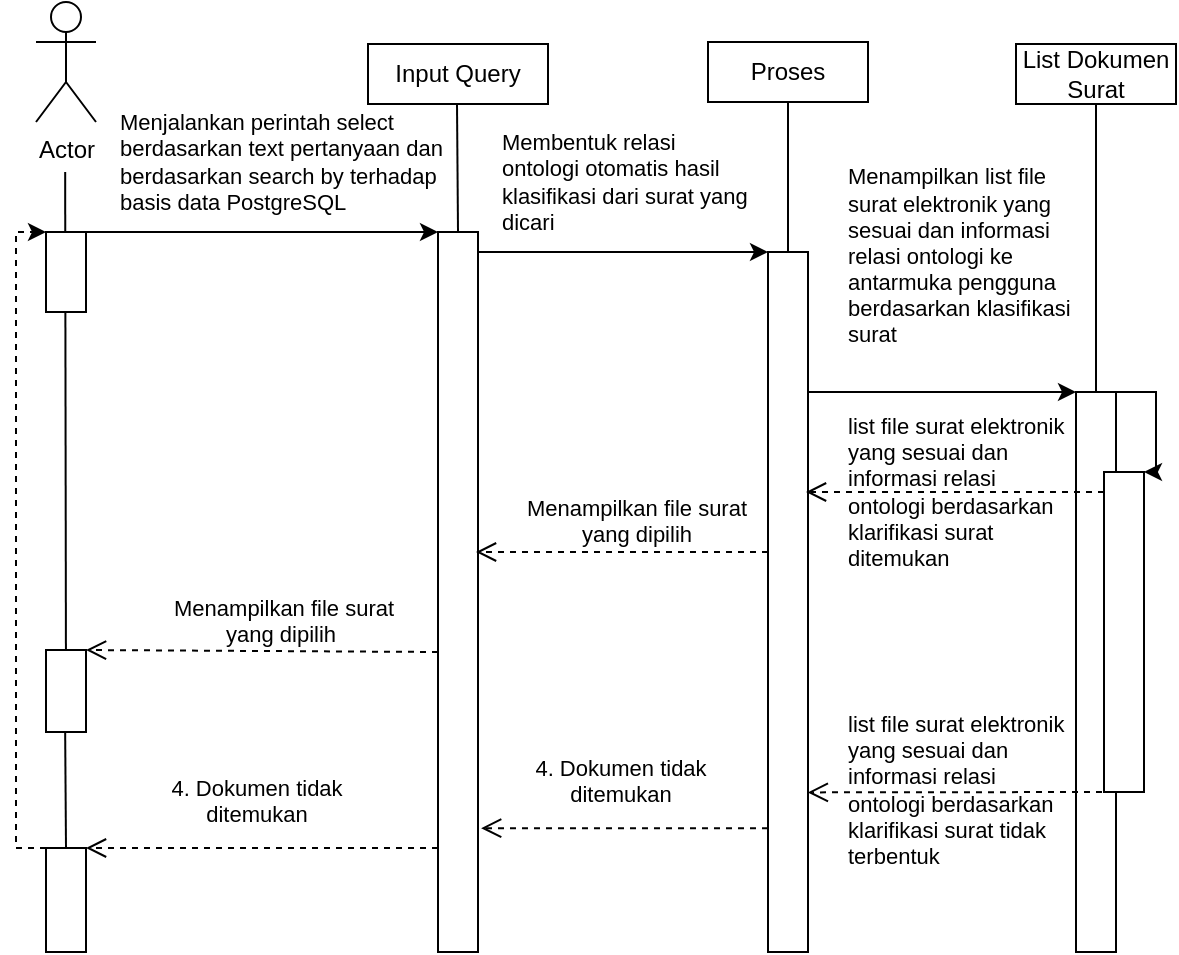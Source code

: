 <mxfile version="15.5.9" type="device"><diagram id="zesk14nDaPoymEWDxcuJ" name="Page-1"><mxGraphModel dx="925" dy="513" grid="1" gridSize="10" guides="1" tooltips="1" connect="1" arrows="1" fold="1" page="1" pageScale="1" pageWidth="850" pageHeight="1100" math="0" shadow="0"><root><mxCell id="0"/><mxCell id="1" parent="0"/><mxCell id="AhJHiFShqgi91BKzVh46-2" value="Input Query" style="rounded=0;whiteSpace=wrap;html=1;" vertex="1" parent="1"><mxGeometry x="356" y="366" width="90" height="30" as="geometry"/></mxCell><mxCell id="AhJHiFShqgi91BKzVh46-3" value="Proses" style="rounded=0;whiteSpace=wrap;html=1;" vertex="1" parent="1"><mxGeometry x="526" y="365" width="80" height="30" as="geometry"/></mxCell><mxCell id="AhJHiFShqgi91BKzVh46-4" value="List Dokumen Surat" style="rounded=0;whiteSpace=wrap;html=1;" vertex="1" parent="1"><mxGeometry x="680" y="366" width="80" height="30" as="geometry"/></mxCell><mxCell id="AhJHiFShqgi91BKzVh46-6" value="" style="rounded=0;whiteSpace=wrap;html=1;" vertex="1" parent="1"><mxGeometry x="391" y="460" width="20" height="360" as="geometry"/></mxCell><mxCell id="AhJHiFShqgi91BKzVh46-8" value="" style="rounded=0;whiteSpace=wrap;html=1;" vertex="1" parent="1"><mxGeometry x="556" y="470" width="20" height="350" as="geometry"/></mxCell><mxCell id="AhJHiFShqgi91BKzVh46-36" style="edgeStyle=orthogonalEdgeStyle;rounded=0;orthogonalLoop=1;jettySize=auto;html=1;exitX=1;exitY=0;exitDx=0;exitDy=0;entryX=1;entryY=0;entryDx=0;entryDy=0;" edge="1" parent="1" source="AhJHiFShqgi91BKzVh46-9" target="AhJHiFShqgi91BKzVh46-24"><mxGeometry relative="1" as="geometry"><mxPoint x="750" y="560" as="targetPoint"/><Array as="points"><mxPoint x="750" y="540"/><mxPoint x="750" y="580"/></Array></mxGeometry></mxCell><mxCell id="AhJHiFShqgi91BKzVh46-9" value="" style="rounded=0;whiteSpace=wrap;html=1;" vertex="1" parent="1"><mxGeometry x="710" y="540" width="20" height="280" as="geometry"/></mxCell><mxCell id="AhJHiFShqgi91BKzVh46-10" value="" style="endArrow=none;html=1;rounded=0;exitX=0.5;exitY=1;exitDx=0;exitDy=0;entryX=0.5;entryY=0;entryDx=0;entryDy=0;" edge="1" parent="1" source="AhJHiFShqgi91BKzVh46-3" target="AhJHiFShqgi91BKzVh46-8"><mxGeometry width="50" height="50" relative="1" as="geometry"><mxPoint x="496" y="720" as="sourcePoint"/><mxPoint x="586" y="590" as="targetPoint"/></mxGeometry></mxCell><mxCell id="AhJHiFShqgi91BKzVh46-11" value="" style="endArrow=none;html=1;rounded=0;exitX=0.5;exitY=1;exitDx=0;exitDy=0;entryX=0.5;entryY=0;entryDx=0;entryDy=0;" edge="1" parent="1" source="AhJHiFShqgi91BKzVh46-4"><mxGeometry width="50" height="50" relative="1" as="geometry"><mxPoint x="709.5" y="395.0" as="sourcePoint"/><mxPoint x="720" y="540" as="targetPoint"/></mxGeometry></mxCell><mxCell id="AhJHiFShqgi91BKzVh46-12" value="" style="endArrow=none;html=1;rounded=0;exitX=0.5;exitY=1;exitDx=0;exitDy=0;entryX=0.5;entryY=0;entryDx=0;entryDy=0;" edge="1" parent="1" target="AhJHiFShqgi91BKzVh46-6"><mxGeometry width="50" height="50" relative="1" as="geometry"><mxPoint x="400.5" y="396" as="sourcePoint"/><mxPoint x="401" y="470" as="targetPoint"/></mxGeometry></mxCell><mxCell id="AhJHiFShqgi91BKzVh46-15" value="Menjalankan perintah select berdasarkan text pertanyaan dan berdasarkan search by terhadap basis data PostgreSQL" style="text;html=1;strokeColor=none;fillColor=none;align=left;verticalAlign=middle;whiteSpace=wrap;rounded=0;fontSize=11;" vertex="1" parent="1"><mxGeometry x="230" y="410" width="165" height="30" as="geometry"/></mxCell><mxCell id="AhJHiFShqgi91BKzVh46-16" value="&lt;div style=&quot;font-size: 11px&quot;&gt;Menampilkan list file surat elektronik yang sesuai dan informasi relasi ontologi ke antarmuka pengguna berdasarkan klasifikasi surat&lt;/div&gt;" style="text;html=1;strokeColor=none;fillColor=none;align=left;verticalAlign=middle;whiteSpace=wrap;rounded=0;fontSize=11;" vertex="1" parent="1"><mxGeometry x="594" y="457" width="116" height="30" as="geometry"/></mxCell><mxCell id="AhJHiFShqgi91BKzVh46-18" value="" style="endArrow=none;html=1;rounded=0;startArrow=none;" edge="1" parent="1" source="AhJHiFShqgi91BKzVh46-43"><mxGeometry width="50" height="50" relative="1" as="geometry"><mxPoint x="204.58" y="770" as="sourcePoint"/><mxPoint x="204.58" y="430" as="targetPoint"/><Array as="points"/></mxGeometry></mxCell><mxCell id="AhJHiFShqgi91BKzVh46-20" value="" style="endArrow=classic;html=1;rounded=0;" edge="1" parent="1"><mxGeometry width="50" height="50" relative="1" as="geometry"><mxPoint x="205" y="460" as="sourcePoint"/><mxPoint x="391" y="460" as="targetPoint"/><Array as="points"/></mxGeometry></mxCell><mxCell id="AhJHiFShqgi91BKzVh46-21" value="" style="endArrow=classic;html=1;rounded=0;entryX=0;entryY=0;entryDx=0;entryDy=0;" edge="1" parent="1" target="AhJHiFShqgi91BKzVh46-8"><mxGeometry width="50" height="50" relative="1" as="geometry"><mxPoint x="411" y="470" as="sourcePoint"/><mxPoint x="521" y="470" as="targetPoint"/><Array as="points"/></mxGeometry></mxCell><mxCell id="AhJHiFShqgi91BKzVh46-22" value="" style="endArrow=classic;html=1;rounded=0;" edge="1" parent="1"><mxGeometry width="50" height="50" relative="1" as="geometry"><mxPoint x="576" y="540" as="sourcePoint"/><mxPoint x="710" y="540" as="targetPoint"/><Array as="points"/></mxGeometry></mxCell><mxCell id="AhJHiFShqgi91BKzVh46-23" value="&lt;div style=&quot;font-size: 11px&quot;&gt;&lt;span style=&quot;font-size: 11px&quot;&gt;Membentuk relasi ontologi otomatis hasil klasifikasi dari surat yang dicari&lt;/span&gt;&lt;/div&gt;" style="text;html=1;strokeColor=none;fillColor=none;align=left;verticalAlign=middle;whiteSpace=wrap;rounded=0;fontSize=11;" vertex="1" parent="1"><mxGeometry x="421" y="420" width="130" height="30" as="geometry"/></mxCell><mxCell id="AhJHiFShqgi91BKzVh46-24" value="" style="rounded=0;whiteSpace=wrap;html=1;" vertex="1" parent="1"><mxGeometry x="724" y="580" width="20" height="160" as="geometry"/></mxCell><mxCell id="AhJHiFShqgi91BKzVh46-25" value="4. Dokumen tidak &lt;br&gt;ditemukan" style="html=1;verticalAlign=bottom;endArrow=open;dashed=1;endSize=8;rounded=0;fontSize=11;entryX=1.078;entryY=0.828;entryDx=0;entryDy=0;entryPerimeter=0;" edge="1" parent="1" target="AhJHiFShqgi91BKzVh46-6"><mxGeometry x="0.041" y="-8" relative="1" as="geometry"><mxPoint x="556" y="758.17" as="sourcePoint"/><mxPoint x="420" y="758" as="targetPoint"/><mxPoint as="offset"/></mxGeometry></mxCell><mxCell id="AhJHiFShqgi91BKzVh46-27" value="" style="html=1;verticalAlign=bottom;endArrow=open;dashed=1;endSize=8;rounded=0;fontSize=11;exitX=0.25;exitY=1;exitDx=0;exitDy=0;entryX=0.995;entryY=0.772;entryDx=0;entryDy=0;entryPerimeter=0;" edge="1" parent="1" source="AhJHiFShqgi91BKzVh46-24" target="AhJHiFShqgi91BKzVh46-8"><mxGeometry x="0.171" relative="1" as="geometry"><mxPoint x="709" y="600" as="sourcePoint"/><mxPoint x="580" y="740" as="targetPoint"/><mxPoint as="offset"/></mxGeometry></mxCell><mxCell id="AhJHiFShqgi91BKzVh46-31" value="Actor" style="shape=umlActor;verticalLabelPosition=bottom;verticalAlign=top;html=1;" vertex="1" parent="1"><mxGeometry x="190" y="345" width="30" height="60" as="geometry"/></mxCell><mxCell id="AhJHiFShqgi91BKzVh46-39" value="Menampilkan file surat &lt;br&gt;yang dipilih" style="html=1;verticalAlign=bottom;endArrow=open;dashed=1;endSize=8;rounded=0;fontSize=11;exitX=0.25;exitY=1;exitDx=0;exitDy=0;" edge="1" parent="1"><mxGeometry x="-0.096" relative="1" as="geometry"><mxPoint x="556" y="620" as="sourcePoint"/><mxPoint x="410" y="620" as="targetPoint"/><mxPoint as="offset"/></mxGeometry></mxCell><mxCell id="AhJHiFShqgi91BKzVh46-40" value="&amp;nbsp;Menampilkan file surat &lt;br&gt;yang dipilih" style="html=1;verticalAlign=bottom;endArrow=open;dashed=1;endSize=8;rounded=0;fontSize=11;exitX=0.25;exitY=1;exitDx=0;exitDy=0;entryX=1;entryY=0;entryDx=0;entryDy=0;" edge="1" parent="1" target="AhJHiFShqgi91BKzVh46-43"><mxGeometry x="-0.096" relative="1" as="geometry"><mxPoint x="391" y="670" as="sourcePoint"/><mxPoint x="210" y="670" as="targetPoint"/><mxPoint as="offset"/></mxGeometry></mxCell><mxCell id="AhJHiFShqgi91BKzVh46-42" value="" style="rounded=0;whiteSpace=wrap;html=1;" vertex="1" parent="1"><mxGeometry x="195" y="460" width="20" height="40" as="geometry"/></mxCell><mxCell id="AhJHiFShqgi91BKzVh46-43" value="" style="rounded=0;whiteSpace=wrap;html=1;" vertex="1" parent="1"><mxGeometry x="195" y="669" width="20" height="41" as="geometry"/></mxCell><mxCell id="AhJHiFShqgi91BKzVh46-45" value="&lt;div style=&quot;font-size: 11px&quot;&gt;list file surat elektronik yang sesuai dan informasi relasi ontologi berdasarkan klarifikasi surat ditemukan&lt;/div&gt;" style="text;html=1;strokeColor=none;fillColor=none;align=left;verticalAlign=middle;whiteSpace=wrap;rounded=0;fontSize=11;" vertex="1" parent="1"><mxGeometry x="594" y="555" width="116" height="70" as="geometry"/></mxCell><mxCell id="AhJHiFShqgi91BKzVh46-47" value="" style="html=1;verticalAlign=bottom;endArrow=open;dashed=1;endSize=8;rounded=0;fontSize=11;exitX=0.25;exitY=1;exitDx=0;exitDy=0;" edge="1" parent="1"><mxGeometry x="0.171" relative="1" as="geometry"><mxPoint x="724" y="590" as="sourcePoint"/><mxPoint x="575" y="590" as="targetPoint"/><mxPoint as="offset"/></mxGeometry></mxCell><mxCell id="AhJHiFShqgi91BKzVh46-48" value="&lt;div style=&quot;font-size: 11px&quot;&gt;list file surat elektronik yang sesuai dan informasi relasi ontologi berdasarkan klarifikasi surat tidak terbentuk&lt;/div&gt;" style="text;html=1;strokeColor=none;fillColor=none;align=left;verticalAlign=middle;whiteSpace=wrap;rounded=0;fontSize=11;" vertex="1" parent="1"><mxGeometry x="594" y="704" width="116" height="70" as="geometry"/></mxCell><mxCell id="AhJHiFShqgi91BKzVh46-49" value="4. Dokumen tidak &lt;br&gt;ditemukan" style="html=1;verticalAlign=bottom;endArrow=open;dashed=1;endSize=8;rounded=0;fontSize=11;entryX=1;entryY=0;entryDx=0;entryDy=0;" edge="1" parent="1" target="AhJHiFShqgi91BKzVh46-50"><mxGeometry x="0.041" y="-8" relative="1" as="geometry"><mxPoint x="391" y="768" as="sourcePoint"/><mxPoint x="220" y="770" as="targetPoint"/><mxPoint as="offset"/></mxGeometry></mxCell><mxCell id="AhJHiFShqgi91BKzVh46-54" style="edgeStyle=orthogonalEdgeStyle;rounded=0;orthogonalLoop=1;jettySize=auto;html=1;exitX=0;exitY=0;exitDx=0;exitDy=0;entryX=0;entryY=0;entryDx=0;entryDy=0;dashed=1;" edge="1" parent="1" source="AhJHiFShqgi91BKzVh46-50" target="AhJHiFShqgi91BKzVh46-42"><mxGeometry relative="1" as="geometry"><mxPoint x="180" y="720" as="targetPoint"/><Array as="points"><mxPoint x="180" y="768"/><mxPoint x="180" y="460"/></Array></mxGeometry></mxCell><mxCell id="AhJHiFShqgi91BKzVh46-50" value="" style="rounded=0;whiteSpace=wrap;html=1;" vertex="1" parent="1"><mxGeometry x="195" y="768" width="20" height="52" as="geometry"/></mxCell><mxCell id="AhJHiFShqgi91BKzVh46-51" value="" style="endArrow=none;html=1;rounded=0;startArrow=none;exitX=0.5;exitY=0;exitDx=0;exitDy=0;" edge="1" parent="1" source="AhJHiFShqgi91BKzVh46-50"><mxGeometry width="50" height="50" relative="1" as="geometry"><mxPoint x="205" y="770" as="sourcePoint"/><mxPoint x="204.58" y="710" as="targetPoint"/><Array as="points"/></mxGeometry></mxCell></root></mxGraphModel></diagram></mxfile>